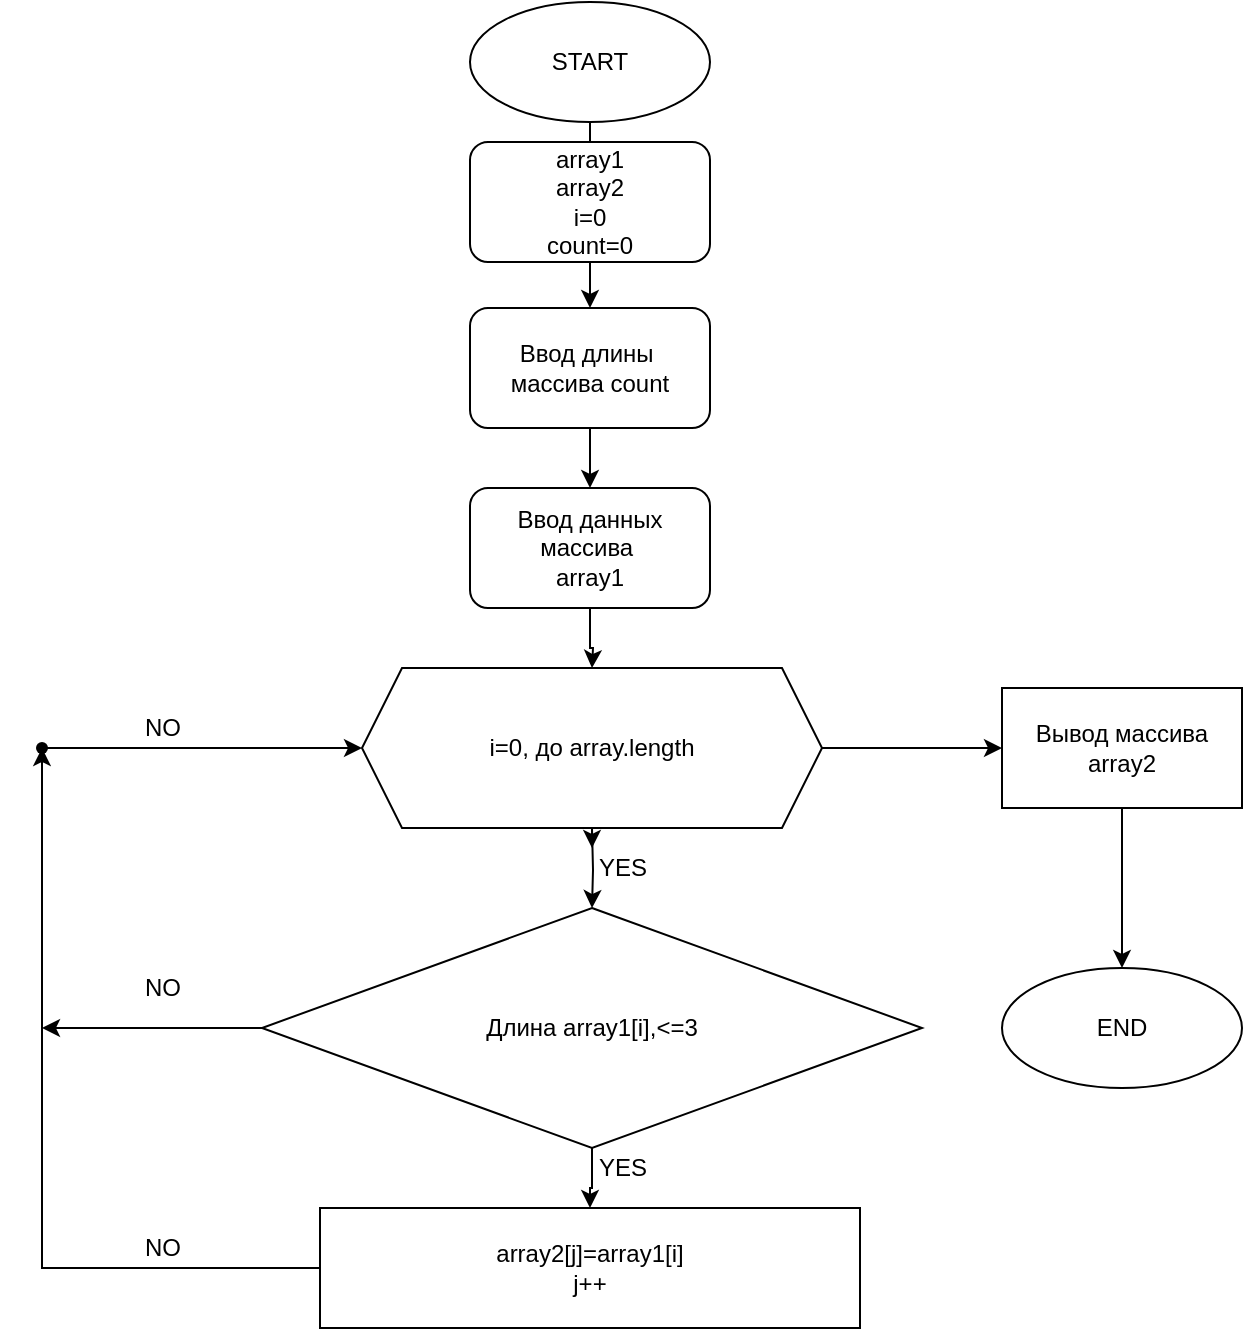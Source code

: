 <mxfile>
    <diagram id="Xotd2sB2JZ7uAAzUsPpZ" name="Страница 1">
        <mxGraphModel dx="1388" dy="786" grid="1" gridSize="10" guides="1" tooltips="1" connect="1" arrows="1" fold="1" page="1" pageScale="1" pageWidth="827" pageHeight="1169" math="0" shadow="0">
            <root>
                <mxCell id="0"/>
                <mxCell id="1" parent="0"/>
                <mxCell id="2" style="edgeStyle=orthogonalEdgeStyle;rounded=0;orthogonalLoop=1;jettySize=auto;html=1;exitX=0.5;exitY=1;exitDx=0;exitDy=0;" edge="1" parent="1" source="3">
                    <mxGeometry relative="1" as="geometry">
                        <mxPoint x="414" y="90" as="targetPoint"/>
                    </mxGeometry>
                </mxCell>
                <mxCell id="3" value="START" style="ellipse;whiteSpace=wrap;html=1;" vertex="1" parent="1">
                    <mxGeometry x="354" y="10" width="120" height="60" as="geometry"/>
                </mxCell>
                <mxCell id="4" style="edgeStyle=orthogonalEdgeStyle;rounded=0;orthogonalLoop=1;jettySize=auto;html=1;" edge="1" parent="1" source="5">
                    <mxGeometry relative="1" as="geometry">
                        <mxPoint x="414" y="253" as="targetPoint"/>
                    </mxGeometry>
                </mxCell>
                <mxCell id="5" value="Ввод длины&amp;nbsp;&lt;br&gt;массива count" style="rounded=1;whiteSpace=wrap;html=1;" vertex="1" parent="1">
                    <mxGeometry x="354" y="163" width="120" height="60" as="geometry"/>
                </mxCell>
                <mxCell id="6" value="" style="edgeStyle=orthogonalEdgeStyle;rounded=0;orthogonalLoop=1;jettySize=auto;html=1;" edge="1" parent="1" source="7">
                    <mxGeometry relative="1" as="geometry">
                        <mxPoint x="415" y="343" as="targetPoint"/>
                    </mxGeometry>
                </mxCell>
                <mxCell id="7" value="Ввод данных массива&amp;nbsp;&lt;br&gt;array1" style="rounded=1;whiteSpace=wrap;html=1;" vertex="1" parent="1">
                    <mxGeometry x="354" y="253" width="120" height="60" as="geometry"/>
                </mxCell>
                <mxCell id="8" value="" style="edgeStyle=orthogonalEdgeStyle;rounded=0;orthogonalLoop=1;jettySize=auto;html=1;" edge="1" parent="1" source="9" target="5">
                    <mxGeometry relative="1" as="geometry"/>
                </mxCell>
                <mxCell id="9" value="array1&lt;br&gt;array2&lt;br&gt;i=0&lt;br&gt;count=0" style="rounded=1;whiteSpace=wrap;html=1;" vertex="1" parent="1">
                    <mxGeometry x="354" y="80" width="120" height="60" as="geometry"/>
                </mxCell>
                <mxCell id="10" value="" style="edgeStyle=orthogonalEdgeStyle;rounded=0;orthogonalLoop=1;jettySize=auto;html=1;" edge="1" parent="1" target="14">
                    <mxGeometry relative="1" as="geometry">
                        <mxPoint x="415" y="423" as="sourcePoint"/>
                    </mxGeometry>
                </mxCell>
                <mxCell id="11" style="edgeStyle=orthogonalEdgeStyle;rounded=0;orthogonalLoop=1;jettySize=auto;html=1;exitX=0.5;exitY=1;exitDx=0;exitDy=0;" edge="1" parent="1">
                    <mxGeometry relative="1" as="geometry">
                        <mxPoint x="415" y="433" as="targetPoint"/>
                        <mxPoint x="415" y="423" as="sourcePoint"/>
                    </mxGeometry>
                </mxCell>
                <mxCell id="12" value="" style="edgeStyle=orthogonalEdgeStyle;rounded=0;orthogonalLoop=1;jettySize=auto;html=1;" edge="1" parent="1" source="14" target="16">
                    <mxGeometry relative="1" as="geometry"/>
                </mxCell>
                <mxCell id="13" style="edgeStyle=orthogonalEdgeStyle;rounded=0;orthogonalLoop=1;jettySize=auto;html=1;" edge="1" parent="1" source="14">
                    <mxGeometry relative="1" as="geometry">
                        <mxPoint x="140" y="523" as="targetPoint"/>
                    </mxGeometry>
                </mxCell>
                <mxCell id="14" value="Длина array1[i],&amp;lt;=3" style="rhombus;whiteSpace=wrap;html=1;" vertex="1" parent="1">
                    <mxGeometry x="250" y="463" width="330" height="120" as="geometry"/>
                </mxCell>
                <mxCell id="15" value="" style="edgeStyle=orthogonalEdgeStyle;rounded=0;orthogonalLoop=1;jettySize=auto;html=1;" edge="1" parent="1" source="16" target="18">
                    <mxGeometry relative="1" as="geometry"/>
                </mxCell>
                <mxCell id="16" value="array2[j]=array1[i]&lt;br&gt;j++" style="rounded=0;whiteSpace=wrap;html=1;" vertex="1" parent="1">
                    <mxGeometry x="279" y="613" width="270" height="60" as="geometry"/>
                </mxCell>
                <mxCell id="17" value="" style="edgeStyle=orthogonalEdgeStyle;rounded=0;orthogonalLoop=1;jettySize=auto;html=1;entryX=0;entryY=0.5;entryDx=0;entryDy=0;" edge="1" parent="1" source="18" target="28">
                    <mxGeometry relative="1" as="geometry">
                        <mxPoint x="250" y="383" as="targetPoint"/>
                    </mxGeometry>
                </mxCell>
                <mxCell id="18" value="" style="shape=waypoint;sketch=0;size=6;pointerEvents=1;points=[];fillColor=default;resizable=0;rotatable=0;perimeter=centerPerimeter;snapToPoint=1;rounded=0;" vertex="1" parent="1">
                    <mxGeometry x="120" y="363" width="40" height="40" as="geometry"/>
                </mxCell>
                <mxCell id="19" value="" style="edgeStyle=orthogonalEdgeStyle;rounded=0;orthogonalLoop=1;jettySize=auto;html=1;" edge="1" parent="1" source="20" target="21">
                    <mxGeometry relative="1" as="geometry"/>
                </mxCell>
                <mxCell id="20" value="Вывод массива&lt;br&gt;array2" style="rounded=0;whiteSpace=wrap;html=1;" vertex="1" parent="1">
                    <mxGeometry x="620" y="353" width="120" height="60" as="geometry"/>
                </mxCell>
                <mxCell id="21" value="END" style="ellipse;whiteSpace=wrap;html=1;rounded=0;" vertex="1" parent="1">
                    <mxGeometry x="620" y="493" width="120" height="60" as="geometry"/>
                </mxCell>
                <mxCell id="22" value="NO" style="text;html=1;align=center;verticalAlign=middle;resizable=0;points=[];autosize=1;strokeColor=none;fillColor=none;" vertex="1" parent="1">
                    <mxGeometry x="180" y="488" width="40" height="30" as="geometry"/>
                </mxCell>
                <mxCell id="23" value="YES" style="text;html=1;align=center;verticalAlign=middle;resizable=0;points=[];autosize=1;strokeColor=none;fillColor=none;" vertex="1" parent="1">
                    <mxGeometry x="405" y="578" width="50" height="30" as="geometry"/>
                </mxCell>
                <mxCell id="24" value="YES" style="text;html=1;align=center;verticalAlign=middle;resizable=0;points=[];autosize=1;strokeColor=none;fillColor=none;" vertex="1" parent="1">
                    <mxGeometry x="405" y="428" width="50" height="30" as="geometry"/>
                </mxCell>
                <mxCell id="25" value="NO" style="text;html=1;align=center;verticalAlign=middle;resizable=0;points=[];autosize=1;strokeColor=none;fillColor=none;" vertex="1" parent="1">
                    <mxGeometry x="180" y="618" width="40" height="30" as="geometry"/>
                </mxCell>
                <mxCell id="26" value="NO" style="text;html=1;align=center;verticalAlign=middle;resizable=0;points=[];autosize=1;strokeColor=none;fillColor=none;" vertex="1" parent="1">
                    <mxGeometry x="180" y="358" width="40" height="30" as="geometry"/>
                </mxCell>
                <mxCell id="27" style="edgeStyle=orthogonalEdgeStyle;rounded=0;orthogonalLoop=1;jettySize=auto;html=1;entryX=0;entryY=0.5;entryDx=0;entryDy=0;" edge="1" parent="1" source="28" target="20">
                    <mxGeometry relative="1" as="geometry"/>
                </mxCell>
                <mxCell id="28" value="i=0, до array.length" style="shape=hexagon;perimeter=hexagonPerimeter2;whiteSpace=wrap;html=1;fixedSize=1;size=20;" vertex="1" parent="1">
                    <mxGeometry x="300" y="343" width="230" height="80" as="geometry"/>
                </mxCell>
            </root>
        </mxGraphModel>
    </diagram>
</mxfile>